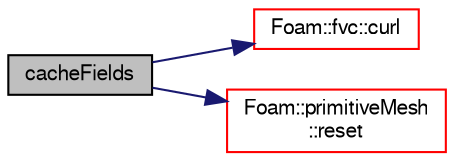 digraph "cacheFields"
{
  bgcolor="transparent";
  edge [fontname="FreeSans",fontsize="10",labelfontname="FreeSans",labelfontsize="10"];
  node [fontname="FreeSans",fontsize="10",shape=record];
  rankdir="LR";
  Node1 [label="cacheFields",height=0.2,width=0.4,color="black", fillcolor="grey75", style="filled" fontcolor="black"];
  Node1 -> Node2 [color="midnightblue",fontsize="10",style="solid",fontname="FreeSans"];
  Node2 [label="Foam::fvc::curl",height=0.2,width=0.4,color="red",URL="$a10271.html#a1b6f4cf0c3bce34f80a2a7bcc28f43e9"];
  Node1 -> Node3 [color="midnightblue",fontsize="10",style="solid",fontname="FreeSans"];
  Node3 [label="Foam::primitiveMesh\l::reset",height=0.2,width=0.4,color="red",URL="$a01911.html#ac903a0172c5522dec15fd571f93bee47",tooltip="Reset this primitiveMesh given the primitive array sizes. "];
}
